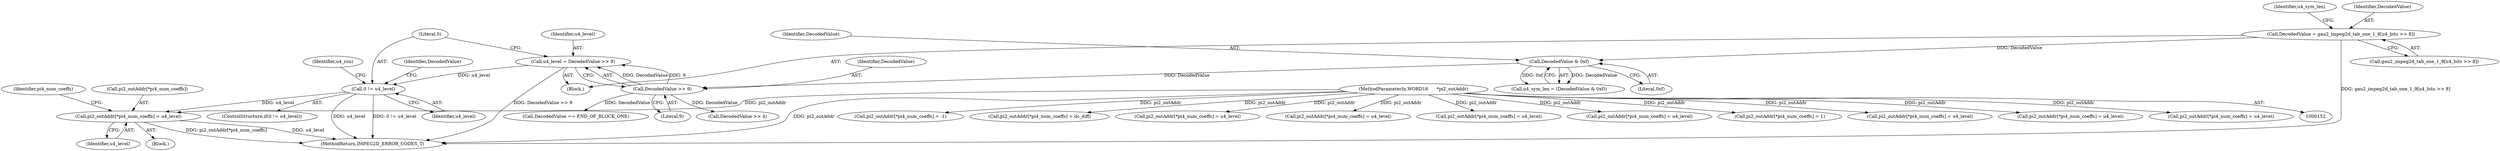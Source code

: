digraph "0_Android_8b4ed5a23175b7ffa56eea4678db7287f825e985@array" {
"1000467" [label="(Call,pi2_outAddr[*pi4_num_coeffs] = u4_level)"];
"1000439" [label="(Call,0 != u4_level)"];
"1000433" [label="(Call,u4_level = DecodedValue >> 9)"];
"1000435" [label="(Call,DecodedValue >> 9)"];
"1000430" [label="(Call,DecodedValue & 0xf)"];
"1000421" [label="(Call,DecodedValue = gau2_impeg2d_tab_one_1_9[u4_bits >> 8])"];
"1000154" [label="(MethodParameterIn,WORD16      *pi2_outAddr)"];
"1000441" [label="(Identifier,u4_level)"];
"1000479" [label="(Call,DecodedValue == END_OF_BLOCK_ONE)"];
"1000347" [label="(Call,pi2_outAddr[*pi4_num_coeffs] = -1)"];
"1001064" [label="(MethodReturn,IMPEG2D_ERROR_CODES_T)"];
"1000429" [label="(Identifier,u4_sym_len)"];
"1000472" [label="(Identifier,u4_level)"];
"1000303" [label="(Call,pi2_outAddr[*pi4_num_coeffs] = dc_diff)"];
"1000433" [label="(Call,u4_level = DecodedValue >> 9)"];
"1000467" [label="(Call,pi2_outAddr[*pi4_num_coeffs] = u4_level)"];
"1000439" [label="(Call,0 != u4_level)"];
"1000422" [label="(Identifier,DecodedValue)"];
"1000636" [label="(Call,pi2_outAddr[*pi4_num_coeffs] = u4_level)"];
"1000950" [label="(Call,pi2_outAddr[*pi4_num_coeffs] = u4_level)"];
"1000442" [label="(Block,)"];
"1000794" [label="(Call,pi2_outAddr[*pi4_num_coeffs] = u4_level)"];
"1000431" [label="(Identifier,DecodedValue)"];
"1000475" [label="(Identifier,pi4_num_coeffs)"];
"1000437" [label="(Literal,9)"];
"1001020" [label="(Call,pi2_outAddr[*pi4_num_coeffs] = u4_level)"];
"1000423" [label="(Call,gau2_impeg2d_tab_one_1_9[u4_bits >> 8])"];
"1000446" [label="(Call,DecodedValue >> 4)"];
"1000356" [label="(Call,pi2_outAddr[*pi4_num_coeffs] = 1)"];
"1000415" [label="(Block,)"];
"1000432" [label="(Literal,0xf)"];
"1000430" [label="(Call,DecodedValue & 0xf)"];
"1000577" [label="(Call,pi2_outAddr[*pi4_num_coeffs] = u4_level)"];
"1000421" [label="(Call,DecodedValue = gau2_impeg2d_tab_one_1_9[u4_bits >> 8])"];
"1000444" [label="(Identifier,u4_run)"];
"1000436" [label="(Identifier,DecodedValue)"];
"1000440" [label="(Literal,0)"];
"1000468" [label="(Call,pi2_outAddr[*pi4_num_coeffs])"];
"1000480" [label="(Identifier,DecodedValue)"];
"1000435" [label="(Call,DecodedValue >> 9)"];
"1000434" [label="(Identifier,u4_level)"];
"1000706" [label="(Call,pi2_outAddr[*pi4_num_coeffs] = u4_level)"];
"1000891" [label="(Call,pi2_outAddr[*pi4_num_coeffs] = u4_level)"];
"1000438" [label="(ControlStructure,if(0 != u4_level))"];
"1000154" [label="(MethodParameterIn,WORD16      *pi2_outAddr)"];
"1000428" [label="(Call,u4_sym_len = (DecodedValue & 0xf))"];
"1000467" -> "1000442"  [label="AST: "];
"1000467" -> "1000472"  [label="CFG: "];
"1000468" -> "1000467"  [label="AST: "];
"1000472" -> "1000467"  [label="AST: "];
"1000475" -> "1000467"  [label="CFG: "];
"1000467" -> "1001064"  [label="DDG: u4_level"];
"1000467" -> "1001064"  [label="DDG: pi2_outAddr[*pi4_num_coeffs]"];
"1000439" -> "1000467"  [label="DDG: u4_level"];
"1000154" -> "1000467"  [label="DDG: pi2_outAddr"];
"1000439" -> "1000438"  [label="AST: "];
"1000439" -> "1000441"  [label="CFG: "];
"1000440" -> "1000439"  [label="AST: "];
"1000441" -> "1000439"  [label="AST: "];
"1000444" -> "1000439"  [label="CFG: "];
"1000480" -> "1000439"  [label="CFG: "];
"1000439" -> "1001064"  [label="DDG: u4_level"];
"1000439" -> "1001064"  [label="DDG: 0 != u4_level"];
"1000433" -> "1000439"  [label="DDG: u4_level"];
"1000433" -> "1000415"  [label="AST: "];
"1000433" -> "1000435"  [label="CFG: "];
"1000434" -> "1000433"  [label="AST: "];
"1000435" -> "1000433"  [label="AST: "];
"1000440" -> "1000433"  [label="CFG: "];
"1000433" -> "1001064"  [label="DDG: DecodedValue >> 9"];
"1000435" -> "1000433"  [label="DDG: DecodedValue"];
"1000435" -> "1000433"  [label="DDG: 9"];
"1000435" -> "1000437"  [label="CFG: "];
"1000436" -> "1000435"  [label="AST: "];
"1000437" -> "1000435"  [label="AST: "];
"1000430" -> "1000435"  [label="DDG: DecodedValue"];
"1000435" -> "1000446"  [label="DDG: DecodedValue"];
"1000435" -> "1000479"  [label="DDG: DecodedValue"];
"1000430" -> "1000428"  [label="AST: "];
"1000430" -> "1000432"  [label="CFG: "];
"1000431" -> "1000430"  [label="AST: "];
"1000432" -> "1000430"  [label="AST: "];
"1000428" -> "1000430"  [label="CFG: "];
"1000430" -> "1000428"  [label="DDG: DecodedValue"];
"1000430" -> "1000428"  [label="DDG: 0xf"];
"1000421" -> "1000430"  [label="DDG: DecodedValue"];
"1000421" -> "1000415"  [label="AST: "];
"1000421" -> "1000423"  [label="CFG: "];
"1000422" -> "1000421"  [label="AST: "];
"1000423" -> "1000421"  [label="AST: "];
"1000429" -> "1000421"  [label="CFG: "];
"1000421" -> "1001064"  [label="DDG: gau2_impeg2d_tab_one_1_9[u4_bits >> 8]"];
"1000154" -> "1000152"  [label="AST: "];
"1000154" -> "1001064"  [label="DDG: pi2_outAddr"];
"1000154" -> "1000303"  [label="DDG: pi2_outAddr"];
"1000154" -> "1000347"  [label="DDG: pi2_outAddr"];
"1000154" -> "1000356"  [label="DDG: pi2_outAddr"];
"1000154" -> "1000577"  [label="DDG: pi2_outAddr"];
"1000154" -> "1000636"  [label="DDG: pi2_outAddr"];
"1000154" -> "1000706"  [label="DDG: pi2_outAddr"];
"1000154" -> "1000794"  [label="DDG: pi2_outAddr"];
"1000154" -> "1000891"  [label="DDG: pi2_outAddr"];
"1000154" -> "1000950"  [label="DDG: pi2_outAddr"];
"1000154" -> "1001020"  [label="DDG: pi2_outAddr"];
}
